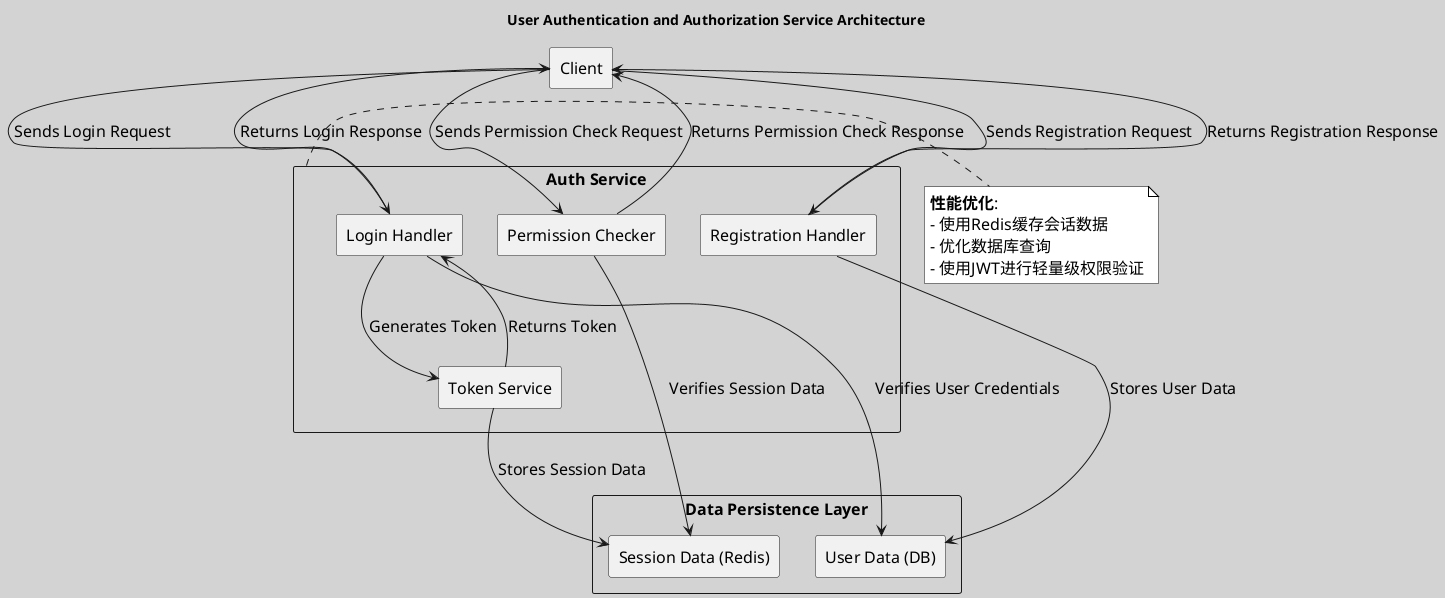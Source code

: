 @startuml

skinparam backgroundColor #D3D3D3
skinparam defaultFontName "Arial"
skinparam defaultFontSize 16
skinparam note {
    BackgroundColor #FFFFFF
        BorderColor #000000
        FontSize 16
        FontName "Arial"
}

title User Authentication and Authorization Service Architecture

rectangle "Client" as Client

rectangle "Auth Service" as Auth {
    rectangle "Login Handler" as LH
        rectangle "Registration Handler" as RH
        rectangle "Token Service" as TS
        rectangle "Permission Checker" as PC
}

rectangle "Data Persistence Layer" as DPS {
    rectangle "User Data (DB)" as UD
        rectangle "Session Data (Redis)" as SD
}

Client -down-> LH : Sends Login Request
LH -down-> UD : Verifies User Credentials
LH -down-> TS : Generates Token
TS -down-> SD : Stores Session Data
TS -up-> LH : Returns Token
LH -up-> Client : Returns Login Response

Client -down-> RH : Sends Registration Request
RH -down-> UD : Stores User Data
RH -up-> Client : Returns Registration Response

Client -down-> PC : Sends Permission Check Request
PC -down-> SD : Verifies Session Data
PC -up-> Client : Returns Permission Check Response

note right of Auth
**性能优化**:
- 使用Redis缓存会话数据
- 优化数据库查询
- 使用JWT进行轻量级权限验证
end note

@enduml
